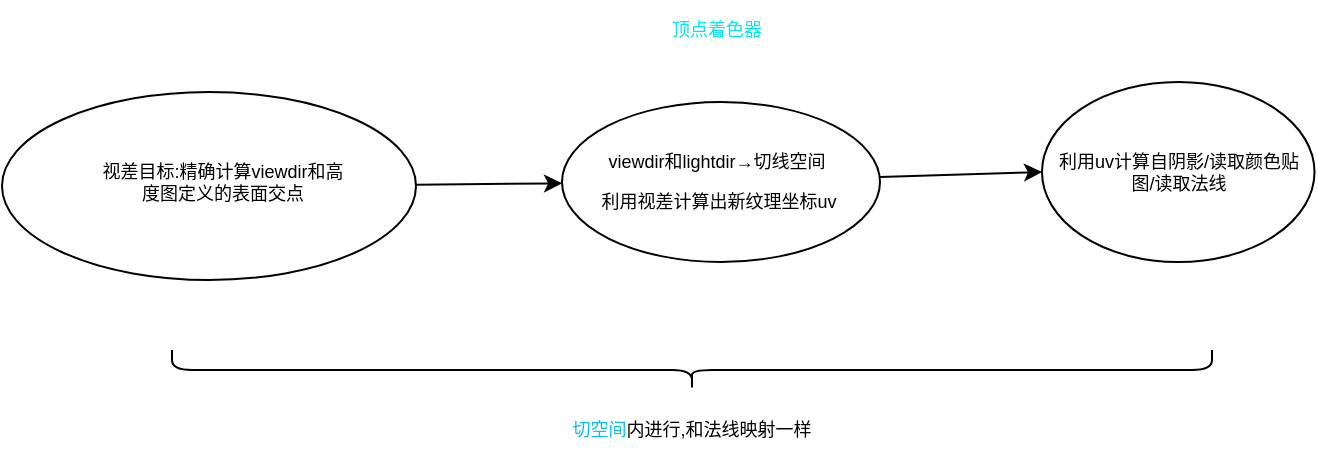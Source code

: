 <mxfile>
    <diagram id="wMYUmtTT3Vu4AIqwuH7Y" name="Page-1">
        <mxGraphModel dx="254" dy="736" grid="1" gridSize="10" guides="1" tooltips="1" connect="1" arrows="1" fold="1" page="1" pageScale="1" pageWidth="850" pageHeight="1100" math="0" shadow="0">
            <root>
                <mxCell id="0"/>
                <mxCell id="1" parent="0"/>
                <mxCell id="4" value="" style="edgeStyle=none;html=1;" edge="1" parent="1" source="2" target="3">
                    <mxGeometry relative="1" as="geometry"/>
                </mxCell>
                <mxCell id="2" value="" style="ellipse;whiteSpace=wrap;html=1;" vertex="1" parent="1">
                    <mxGeometry x="280" y="126" width="207" height="94" as="geometry"/>
                </mxCell>
                <mxCell id="15" style="edgeStyle=none;html=1;fontSize=9;entryX=0;entryY=0.5;entryDx=0;entryDy=0;" edge="1" parent="1" source="3" target="16">
                    <mxGeometry relative="1" as="geometry">
                        <mxPoint x="392" y="420" as="targetPoint"/>
                    </mxGeometry>
                </mxCell>
                <mxCell id="3" value="" style="ellipse;whiteSpace=wrap;html=1;" vertex="1" parent="1">
                    <mxGeometry x="560" y="131" width="159" height="80" as="geometry"/>
                </mxCell>
                <mxCell id="11" value="视差目标:精确计算viewdir和高度图定义的表面交点" style="text;html=1;strokeColor=none;fillColor=none;align=center;verticalAlign=middle;whiteSpace=wrap;rounded=0;sketch=0;fontSize=9;" vertex="1" parent="1">
                    <mxGeometry x="326.5" y="156" width="127" height="30" as="geometry"/>
                </mxCell>
                <mxCell id="12" value="&lt;font color=&quot;#11bcf0&quot;&gt;切空间&lt;/font&gt;内进行,和法线映射一样" style="text;html=1;strokeColor=none;fillColor=none;align=center;verticalAlign=middle;whiteSpace=wrap;rounded=0;sketch=0;fontSize=9;" vertex="1" parent="1">
                    <mxGeometry x="550" y="280" width="150" height="30" as="geometry"/>
                </mxCell>
                <mxCell id="13" value="viewdir和lightdir→切线空间" style="text;html=1;strokeColor=none;fillColor=none;align=center;verticalAlign=middle;whiteSpace=wrap;rounded=0;sketch=0;fontSize=9;" vertex="1" parent="1">
                    <mxGeometry x="573.75" y="146" width="127" height="30" as="geometry"/>
                </mxCell>
                <mxCell id="14" value="利用视差计算出新纹理坐标uv" style="text;html=1;strokeColor=none;fillColor=none;align=center;verticalAlign=middle;whiteSpace=wrap;rounded=0;sketch=0;fontSize=9;" vertex="1" parent="1">
                    <mxGeometry x="575.25" y="166" width="127" height="30" as="geometry"/>
                </mxCell>
                <mxCell id="16" value="" style="ellipse;whiteSpace=wrap;html=1;sketch=0;fontSize=9;" vertex="1" parent="1">
                    <mxGeometry x="800" y="121" width="136.25" height="90" as="geometry"/>
                </mxCell>
                <mxCell id="17" value="利用uv计算自阴影/读取颜色贴图/读取法线" style="text;html=1;strokeColor=none;fillColor=none;align=center;verticalAlign=middle;whiteSpace=wrap;rounded=0;sketch=0;fontSize=9;" vertex="1" parent="1">
                    <mxGeometry x="804.62" y="151" width="127" height="30" as="geometry"/>
                </mxCell>
                <mxCell id="18" value="" style="shape=curlyBracket;whiteSpace=wrap;html=1;rounded=1;labelPosition=left;verticalLabelPosition=middle;align=right;verticalAlign=middle;sketch=0;fontSize=9;rotation=-90;" vertex="1" parent="1">
                    <mxGeometry x="615" y="5" width="20" height="520" as="geometry"/>
                </mxCell>
                <mxCell id="20" value="顶点着色器" style="text;html=1;strokeColor=none;fillColor=none;align=center;verticalAlign=middle;whiteSpace=wrap;rounded=0;sketch=0;fontSize=9;fontColor=#00E8F0;" vertex="1" parent="1">
                    <mxGeometry x="601.63" y="80" width="71.25" height="30" as="geometry"/>
                </mxCell>
            </root>
        </mxGraphModel>
    </diagram>
</mxfile>